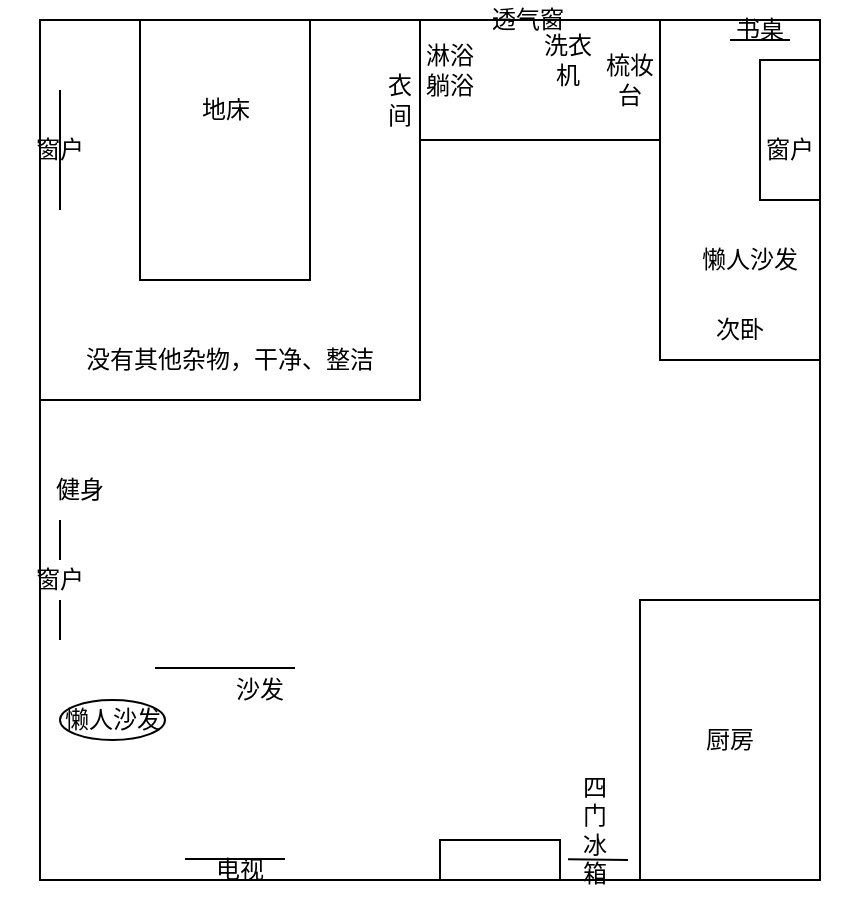 <mxfile version="20.3.0" type="github">
  <diagram id="Ahpvm5UfH80_zX1NdgCi" name="第 1 页">
    <mxGraphModel dx="1185" dy="667" grid="1" gridSize="10" guides="1" tooltips="1" connect="1" arrows="1" fold="1" page="1" pageScale="1" pageWidth="827" pageHeight="1169" math="0" shadow="0">
      <root>
        <mxCell id="0" />
        <mxCell id="1" parent="0" />
        <mxCell id="bJICMdsOaidTDa2SbXjU-1" value="" style="rounded=0;whiteSpace=wrap;html=1;" vertex="1" parent="1">
          <mxGeometry x="150" y="260" width="390" height="430" as="geometry" />
        </mxCell>
        <mxCell id="bJICMdsOaidTDa2SbXjU-2" value="" style="rounded=0;whiteSpace=wrap;html=1;" vertex="1" parent="1">
          <mxGeometry x="350" y="670" width="60" height="20" as="geometry" />
        </mxCell>
        <mxCell id="bJICMdsOaidTDa2SbXjU-3" value="" style="whiteSpace=wrap;html=1;aspect=fixed;" vertex="1" parent="1">
          <mxGeometry x="150" y="260" width="190" height="190" as="geometry" />
        </mxCell>
        <mxCell id="bJICMdsOaidTDa2SbXjU-6" value="" style="rounded=0;whiteSpace=wrap;html=1;" vertex="1" parent="1">
          <mxGeometry x="460" y="260" width="80" height="170" as="geometry" />
        </mxCell>
        <mxCell id="bJICMdsOaidTDa2SbXjU-7" value="" style="rounded=0;whiteSpace=wrap;html=1;" vertex="1" parent="1">
          <mxGeometry x="340" y="260" width="120" height="60" as="geometry" />
        </mxCell>
        <mxCell id="bJICMdsOaidTDa2SbXjU-8" value="" style="rounded=0;whiteSpace=wrap;html=1;" vertex="1" parent="1">
          <mxGeometry x="510" y="280" width="30" height="70" as="geometry" />
        </mxCell>
        <mxCell id="bJICMdsOaidTDa2SbXjU-9" value="窗户" style="text;html=1;strokeColor=none;fillColor=none;align=center;verticalAlign=middle;whiteSpace=wrap;rounded=0;" vertex="1" parent="1">
          <mxGeometry x="495" y="310" width="60" height="30" as="geometry" />
        </mxCell>
        <mxCell id="bJICMdsOaidTDa2SbXjU-10" value="次卧" style="text;html=1;strokeColor=none;fillColor=none;align=center;verticalAlign=middle;whiteSpace=wrap;rounded=0;" vertex="1" parent="1">
          <mxGeometry x="470" y="400" width="60" height="30" as="geometry" />
        </mxCell>
        <mxCell id="bJICMdsOaidTDa2SbXjU-13" value="" style="endArrow=none;html=1;rounded=0;" edge="1" parent="1">
          <mxGeometry width="50" height="50" relative="1" as="geometry">
            <mxPoint x="495" y="270" as="sourcePoint" />
            <mxPoint x="525" y="270" as="targetPoint" />
          </mxGeometry>
        </mxCell>
        <mxCell id="bJICMdsOaidTDa2SbXjU-14" value="书桌" style="text;html=1;strokeColor=none;fillColor=none;align=center;verticalAlign=middle;whiteSpace=wrap;rounded=0;" vertex="1" parent="1">
          <mxGeometry x="480" y="250" width="60" height="30" as="geometry" />
        </mxCell>
        <mxCell id="bJICMdsOaidTDa2SbXjU-22" value="懒人沙发" style="text;html=1;strokeColor=none;fillColor=none;align=center;verticalAlign=middle;whiteSpace=wrap;rounded=0;" vertex="1" parent="1">
          <mxGeometry x="480" y="370" width="50" height="20" as="geometry" />
        </mxCell>
        <mxCell id="bJICMdsOaidTDa2SbXjU-23" value="" style="rounded=0;whiteSpace=wrap;html=1;" vertex="1" parent="1">
          <mxGeometry x="200" y="260" width="85" height="130" as="geometry" />
        </mxCell>
        <mxCell id="bJICMdsOaidTDa2SbXjU-25" value="" style="endArrow=none;html=1;rounded=0;" edge="1" parent="1">
          <mxGeometry width="50" height="50" relative="1" as="geometry">
            <mxPoint x="160" y="355" as="sourcePoint" />
            <mxPoint x="160" y="295" as="targetPoint" />
          </mxGeometry>
        </mxCell>
        <mxCell id="bJICMdsOaidTDa2SbXjU-26" value="窗户" style="text;html=1;strokeColor=none;fillColor=none;align=center;verticalAlign=middle;whiteSpace=wrap;rounded=0;" vertex="1" parent="1">
          <mxGeometry x="130" y="310" width="60" height="30" as="geometry" />
        </mxCell>
        <mxCell id="bJICMdsOaidTDa2SbXjU-27" value="地床" style="text;html=1;strokeColor=none;fillColor=none;align=center;verticalAlign=middle;whiteSpace=wrap;rounded=0;" vertex="1" parent="1">
          <mxGeometry x="212.5" y="290" width="60" height="30" as="geometry" />
        </mxCell>
        <mxCell id="bJICMdsOaidTDa2SbXjU-28" value="没有其他杂物，干净、整洁" style="text;html=1;strokeColor=none;fillColor=none;align=center;verticalAlign=middle;whiteSpace=wrap;rounded=0;" vertex="1" parent="1">
          <mxGeometry x="165" y="430" width="160" as="geometry" />
        </mxCell>
        <mxCell id="bJICMdsOaidTDa2SbXjU-29" value="淋浴躺浴" style="text;html=1;strokeColor=none;fillColor=none;align=center;verticalAlign=middle;whiteSpace=wrap;rounded=0;" vertex="1" parent="1">
          <mxGeometry x="340" y="270" width="30" height="30" as="geometry" />
        </mxCell>
        <mxCell id="bJICMdsOaidTDa2SbXjU-30" value="梳妆台" style="text;html=1;strokeColor=none;fillColor=none;align=center;verticalAlign=middle;whiteSpace=wrap;rounded=0;" vertex="1" parent="1">
          <mxGeometry x="430" y="260" width="30" height="60" as="geometry" />
        </mxCell>
        <mxCell id="bJICMdsOaidTDa2SbXjU-31" value="厨房" style="rounded=0;whiteSpace=wrap;html=1;" vertex="1" parent="1">
          <mxGeometry x="450" y="550" width="90" height="140" as="geometry" />
        </mxCell>
        <mxCell id="bJICMdsOaidTDa2SbXjU-32" value="" style="endArrow=none;html=1;rounded=0;" edge="1" parent="1">
          <mxGeometry width="50" height="50" relative="1" as="geometry">
            <mxPoint x="222.5" y="679.5" as="sourcePoint" />
            <mxPoint x="272.5" y="679.5" as="targetPoint" />
          </mxGeometry>
        </mxCell>
        <mxCell id="bJICMdsOaidTDa2SbXjU-33" value="电视" style="text;html=1;strokeColor=none;fillColor=none;align=center;verticalAlign=middle;whiteSpace=wrap;rounded=0;" vertex="1" parent="1">
          <mxGeometry x="220" y="670" width="60" height="30" as="geometry" />
        </mxCell>
        <mxCell id="bJICMdsOaidTDa2SbXjU-34" value="" style="endArrow=none;html=1;rounded=0;" edge="1" parent="1">
          <mxGeometry width="50" height="50" relative="1" as="geometry">
            <mxPoint x="207.5" y="584" as="sourcePoint" />
            <mxPoint x="277.5" y="584" as="targetPoint" />
          </mxGeometry>
        </mxCell>
        <mxCell id="bJICMdsOaidTDa2SbXjU-20" value="健身" style="text;html=1;strokeColor=none;fillColor=none;align=center;verticalAlign=middle;whiteSpace=wrap;rounded=0;" vertex="1" parent="1">
          <mxGeometry x="140" y="480" width="60" height="30" as="geometry" />
        </mxCell>
        <mxCell id="bJICMdsOaidTDa2SbXjU-36" value="沙发" style="text;html=1;strokeColor=none;fillColor=none;align=center;verticalAlign=middle;whiteSpace=wrap;rounded=0;" vertex="1" parent="1">
          <mxGeometry x="230" y="580" width="60" height="30" as="geometry" />
        </mxCell>
        <mxCell id="bJICMdsOaidTDa2SbXjU-37" value="懒人沙发" style="ellipse;whiteSpace=wrap;html=1;" vertex="1" parent="1">
          <mxGeometry x="160" y="600" width="52.5" height="20" as="geometry" />
        </mxCell>
        <mxCell id="bJICMdsOaidTDa2SbXjU-38" value="" style="endArrow=none;html=1;rounded=0;startArrow=none;" edge="1" parent="1" source="bJICMdsOaidTDa2SbXjU-39">
          <mxGeometry width="50" height="50" relative="1" as="geometry">
            <mxPoint x="160" y="570" as="sourcePoint" />
            <mxPoint x="160" y="510" as="targetPoint" />
          </mxGeometry>
        </mxCell>
        <mxCell id="bJICMdsOaidTDa2SbXjU-39" value="窗户" style="text;html=1;strokeColor=none;fillColor=none;align=center;verticalAlign=middle;whiteSpace=wrap;rounded=0;" vertex="1" parent="1">
          <mxGeometry x="140" y="530" width="40" height="20" as="geometry" />
        </mxCell>
        <mxCell id="bJICMdsOaidTDa2SbXjU-40" value="" style="endArrow=none;html=1;rounded=0;" edge="1" parent="1" target="bJICMdsOaidTDa2SbXjU-39">
          <mxGeometry width="50" height="50" relative="1" as="geometry">
            <mxPoint x="160" y="570" as="sourcePoint" />
            <mxPoint x="160" y="510" as="targetPoint" />
          </mxGeometry>
        </mxCell>
        <mxCell id="bJICMdsOaidTDa2SbXjU-41" value="透气窗" style="text;html=1;strokeColor=none;fillColor=none;align=center;verticalAlign=middle;whiteSpace=wrap;rounded=0;" vertex="1" parent="1">
          <mxGeometry x="374" y="250" width="40" height="20" as="geometry" />
        </mxCell>
        <mxCell id="bJICMdsOaidTDa2SbXjU-42" value="" style="endArrow=none;html=1;rounded=0;" edge="1" parent="1">
          <mxGeometry width="50" height="50" relative="1" as="geometry">
            <mxPoint x="414" y="679.58" as="sourcePoint" />
            <mxPoint x="444" y="680" as="targetPoint" />
          </mxGeometry>
        </mxCell>
        <mxCell id="bJICMdsOaidTDa2SbXjU-43" value="四门冰箱" style="text;html=1;strokeColor=none;fillColor=none;align=center;verticalAlign=middle;whiteSpace=wrap;rounded=0;" vertex="1" parent="1">
          <mxGeometry x="420" y="660" width="15" height="10" as="geometry" />
        </mxCell>
        <mxCell id="bJICMdsOaidTDa2SbXjU-45" value="洗衣机" style="text;html=1;strokeColor=none;fillColor=none;align=center;verticalAlign=middle;whiteSpace=wrap;rounded=0;" vertex="1" parent="1">
          <mxGeometry x="396.5" y="270" width="34" height="20" as="geometry" />
        </mxCell>
        <mxCell id="bJICMdsOaidTDa2SbXjU-46" value="衣间" style="text;html=1;strokeColor=none;fillColor=none;align=center;verticalAlign=middle;whiteSpace=wrap;rounded=0;" vertex="1" parent="1">
          <mxGeometry x="320" y="260" width="20" height="80" as="geometry" />
        </mxCell>
      </root>
    </mxGraphModel>
  </diagram>
</mxfile>
